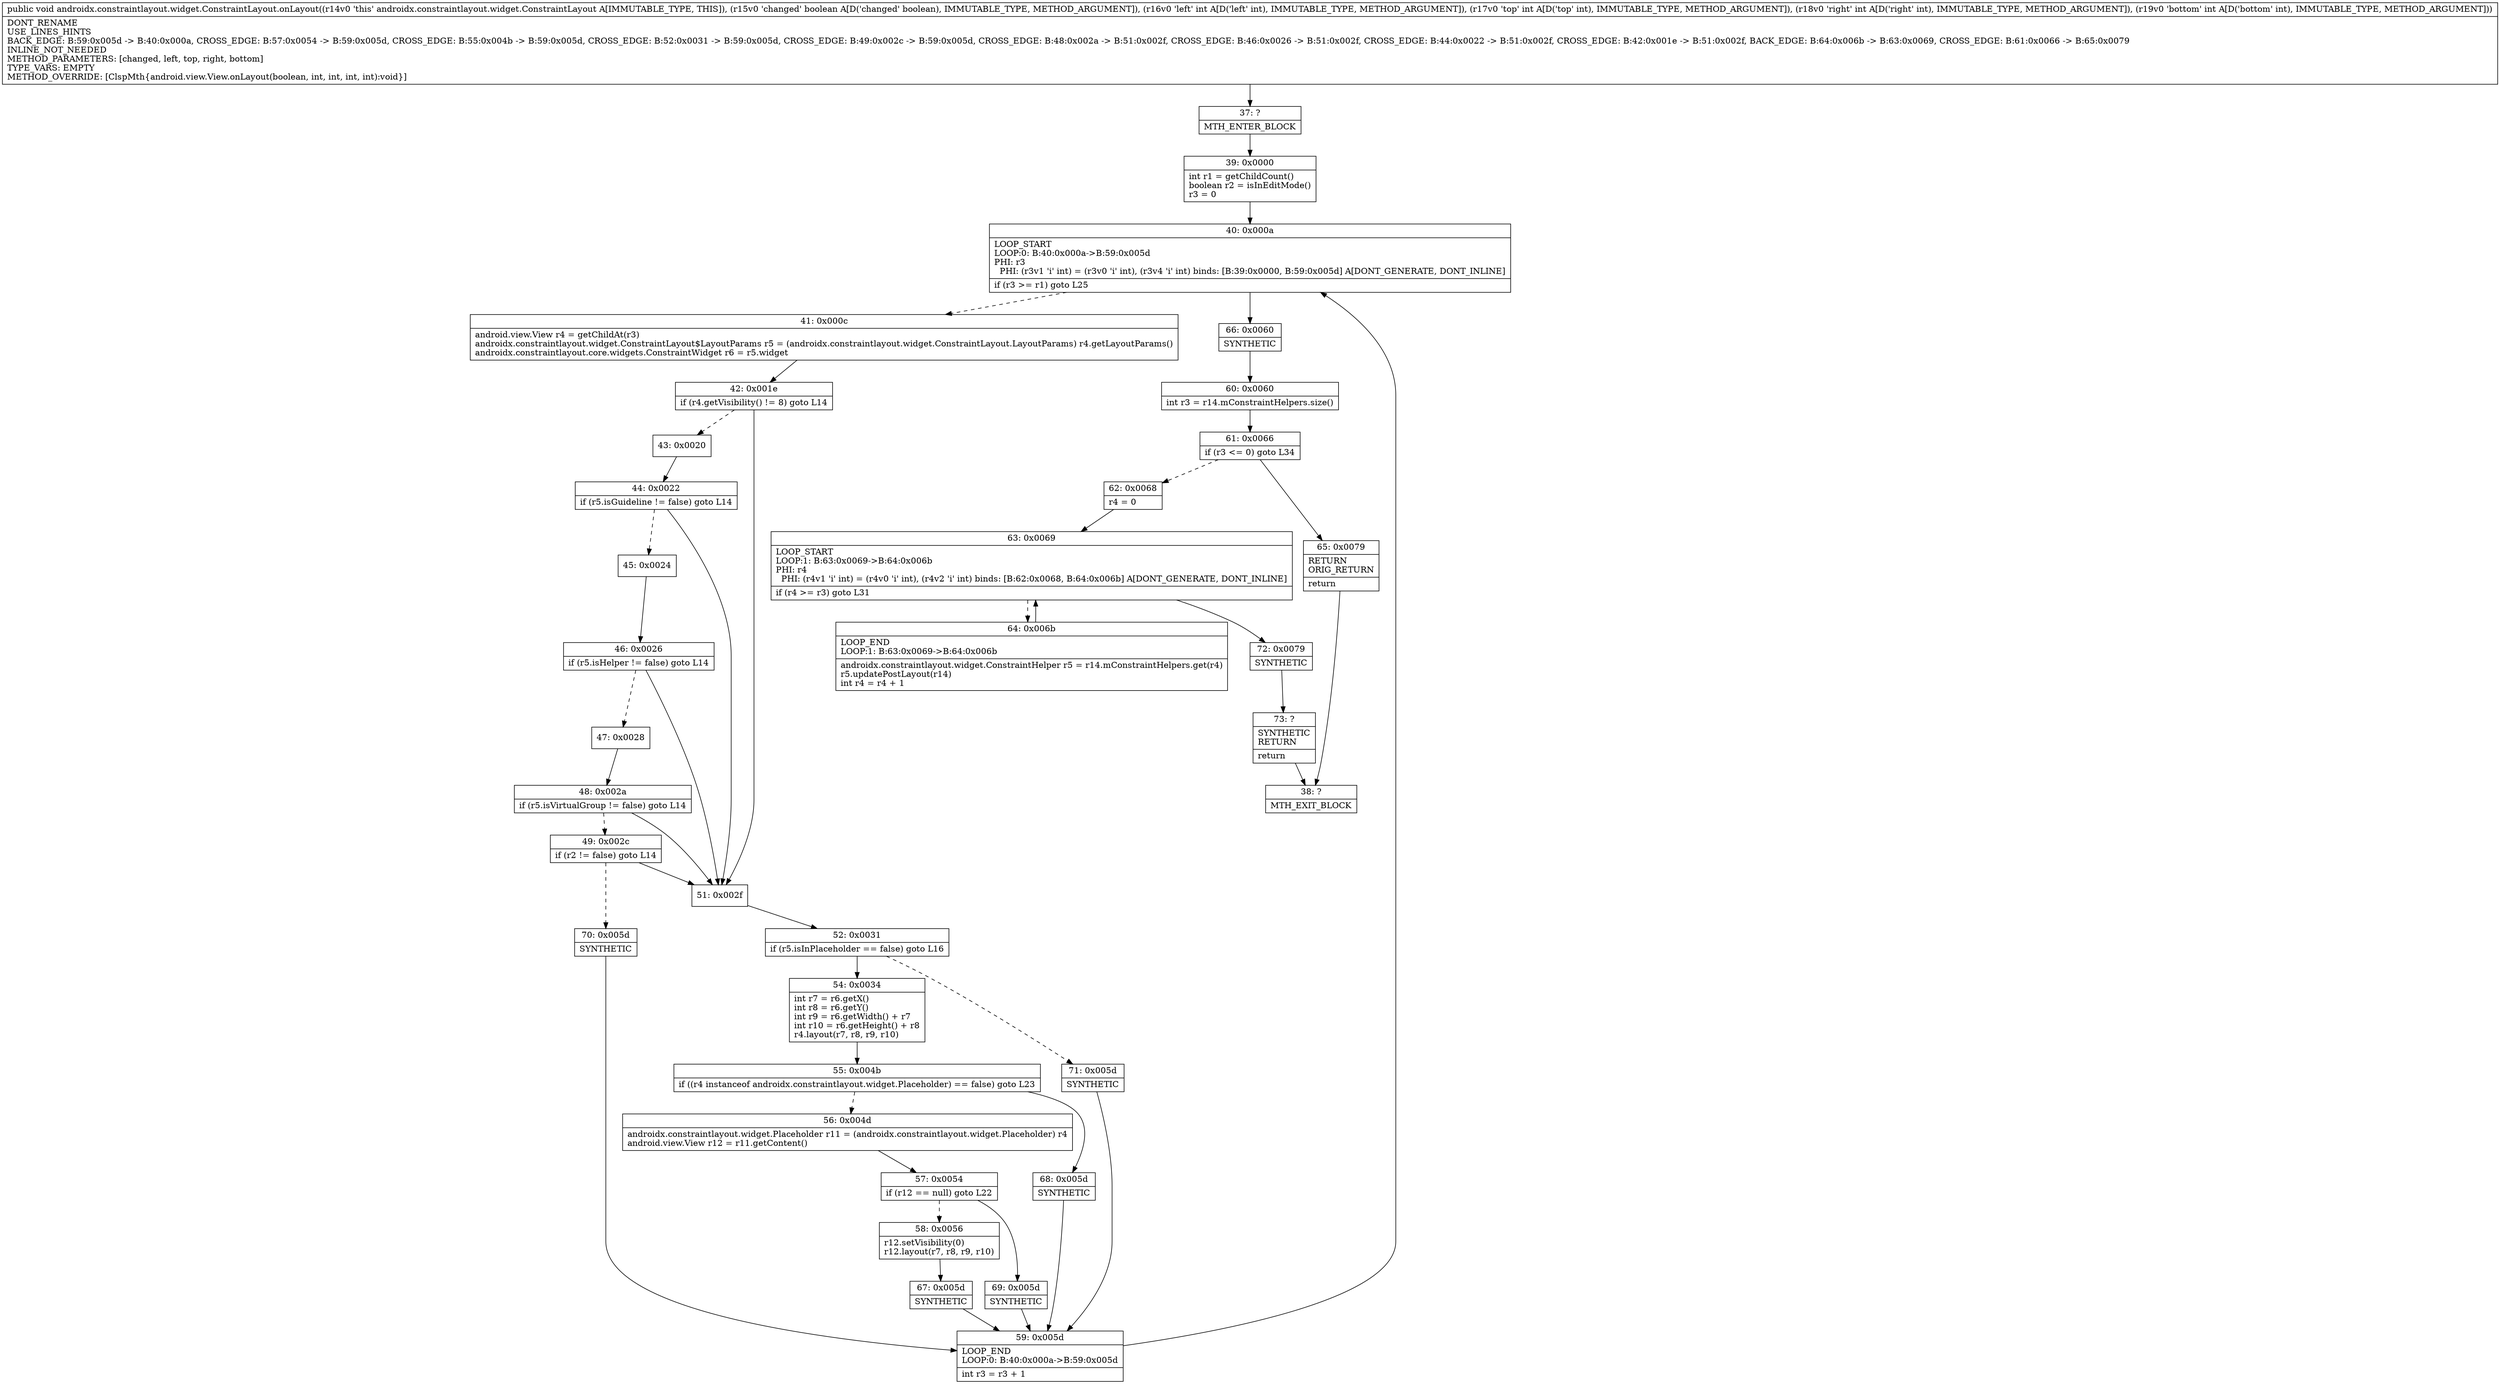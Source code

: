 digraph "CFG forandroidx.constraintlayout.widget.ConstraintLayout.onLayout(ZIIII)V" {
Node_37 [shape=record,label="{37\:\ ?|MTH_ENTER_BLOCK\l}"];
Node_39 [shape=record,label="{39\:\ 0x0000|int r1 = getChildCount()\lboolean r2 = isInEditMode()\lr3 = 0\l}"];
Node_40 [shape=record,label="{40\:\ 0x000a|LOOP_START\lLOOP:0: B:40:0x000a\-\>B:59:0x005d\lPHI: r3 \l  PHI: (r3v1 'i' int) = (r3v0 'i' int), (r3v4 'i' int) binds: [B:39:0x0000, B:59:0x005d] A[DONT_GENERATE, DONT_INLINE]\l|if (r3 \>= r1) goto L25\l}"];
Node_41 [shape=record,label="{41\:\ 0x000c|android.view.View r4 = getChildAt(r3)\landroidx.constraintlayout.widget.ConstraintLayout$LayoutParams r5 = (androidx.constraintlayout.widget.ConstraintLayout.LayoutParams) r4.getLayoutParams()\landroidx.constraintlayout.core.widgets.ConstraintWidget r6 = r5.widget\l}"];
Node_42 [shape=record,label="{42\:\ 0x001e|if (r4.getVisibility() != 8) goto L14\l}"];
Node_43 [shape=record,label="{43\:\ 0x0020}"];
Node_44 [shape=record,label="{44\:\ 0x0022|if (r5.isGuideline != false) goto L14\l}"];
Node_45 [shape=record,label="{45\:\ 0x0024}"];
Node_46 [shape=record,label="{46\:\ 0x0026|if (r5.isHelper != false) goto L14\l}"];
Node_47 [shape=record,label="{47\:\ 0x0028}"];
Node_48 [shape=record,label="{48\:\ 0x002a|if (r5.isVirtualGroup != false) goto L14\l}"];
Node_49 [shape=record,label="{49\:\ 0x002c|if (r2 != false) goto L14\l}"];
Node_70 [shape=record,label="{70\:\ 0x005d|SYNTHETIC\l}"];
Node_59 [shape=record,label="{59\:\ 0x005d|LOOP_END\lLOOP:0: B:40:0x000a\-\>B:59:0x005d\l|int r3 = r3 + 1\l}"];
Node_51 [shape=record,label="{51\:\ 0x002f}"];
Node_52 [shape=record,label="{52\:\ 0x0031|if (r5.isInPlaceholder == false) goto L16\l}"];
Node_54 [shape=record,label="{54\:\ 0x0034|int r7 = r6.getX()\lint r8 = r6.getY()\lint r9 = r6.getWidth() + r7\lint r10 = r6.getHeight() + r8\lr4.layout(r7, r8, r9, r10)\l}"];
Node_55 [shape=record,label="{55\:\ 0x004b|if ((r4 instanceof androidx.constraintlayout.widget.Placeholder) == false) goto L23\l}"];
Node_56 [shape=record,label="{56\:\ 0x004d|androidx.constraintlayout.widget.Placeholder r11 = (androidx.constraintlayout.widget.Placeholder) r4\landroid.view.View r12 = r11.getContent()\l}"];
Node_57 [shape=record,label="{57\:\ 0x0054|if (r12 == null) goto L22\l}"];
Node_58 [shape=record,label="{58\:\ 0x0056|r12.setVisibility(0)\lr12.layout(r7, r8, r9, r10)\l}"];
Node_67 [shape=record,label="{67\:\ 0x005d|SYNTHETIC\l}"];
Node_69 [shape=record,label="{69\:\ 0x005d|SYNTHETIC\l}"];
Node_68 [shape=record,label="{68\:\ 0x005d|SYNTHETIC\l}"];
Node_71 [shape=record,label="{71\:\ 0x005d|SYNTHETIC\l}"];
Node_66 [shape=record,label="{66\:\ 0x0060|SYNTHETIC\l}"];
Node_60 [shape=record,label="{60\:\ 0x0060|int r3 = r14.mConstraintHelpers.size()\l}"];
Node_61 [shape=record,label="{61\:\ 0x0066|if (r3 \<= 0) goto L34\l}"];
Node_62 [shape=record,label="{62\:\ 0x0068|r4 = 0\l}"];
Node_63 [shape=record,label="{63\:\ 0x0069|LOOP_START\lLOOP:1: B:63:0x0069\-\>B:64:0x006b\lPHI: r4 \l  PHI: (r4v1 'i' int) = (r4v0 'i' int), (r4v2 'i' int) binds: [B:62:0x0068, B:64:0x006b] A[DONT_GENERATE, DONT_INLINE]\l|if (r4 \>= r3) goto L31\l}"];
Node_64 [shape=record,label="{64\:\ 0x006b|LOOP_END\lLOOP:1: B:63:0x0069\-\>B:64:0x006b\l|androidx.constraintlayout.widget.ConstraintHelper r5 = r14.mConstraintHelpers.get(r4)\lr5.updatePostLayout(r14)\lint r4 = r4 + 1\l}"];
Node_72 [shape=record,label="{72\:\ 0x0079|SYNTHETIC\l}"];
Node_73 [shape=record,label="{73\:\ ?|SYNTHETIC\lRETURN\l|return\l}"];
Node_38 [shape=record,label="{38\:\ ?|MTH_EXIT_BLOCK\l}"];
Node_65 [shape=record,label="{65\:\ 0x0079|RETURN\lORIG_RETURN\l|return\l}"];
MethodNode[shape=record,label="{public void androidx.constraintlayout.widget.ConstraintLayout.onLayout((r14v0 'this' androidx.constraintlayout.widget.ConstraintLayout A[IMMUTABLE_TYPE, THIS]), (r15v0 'changed' boolean A[D('changed' boolean), IMMUTABLE_TYPE, METHOD_ARGUMENT]), (r16v0 'left' int A[D('left' int), IMMUTABLE_TYPE, METHOD_ARGUMENT]), (r17v0 'top' int A[D('top' int), IMMUTABLE_TYPE, METHOD_ARGUMENT]), (r18v0 'right' int A[D('right' int), IMMUTABLE_TYPE, METHOD_ARGUMENT]), (r19v0 'bottom' int A[D('bottom' int), IMMUTABLE_TYPE, METHOD_ARGUMENT]))  | DONT_RENAME\lUSE_LINES_HINTS\lBACK_EDGE: B:59:0x005d \-\> B:40:0x000a, CROSS_EDGE: B:57:0x0054 \-\> B:59:0x005d, CROSS_EDGE: B:55:0x004b \-\> B:59:0x005d, CROSS_EDGE: B:52:0x0031 \-\> B:59:0x005d, CROSS_EDGE: B:49:0x002c \-\> B:59:0x005d, CROSS_EDGE: B:48:0x002a \-\> B:51:0x002f, CROSS_EDGE: B:46:0x0026 \-\> B:51:0x002f, CROSS_EDGE: B:44:0x0022 \-\> B:51:0x002f, CROSS_EDGE: B:42:0x001e \-\> B:51:0x002f, BACK_EDGE: B:64:0x006b \-\> B:63:0x0069, CROSS_EDGE: B:61:0x0066 \-\> B:65:0x0079\lINLINE_NOT_NEEDED\lMETHOD_PARAMETERS: [changed, left, top, right, bottom]\lTYPE_VARS: EMPTY\lMETHOD_OVERRIDE: [ClspMth\{android.view.View.onLayout(boolean, int, int, int, int):void\}]\l}"];
MethodNode -> Node_37;Node_37 -> Node_39;
Node_39 -> Node_40;
Node_40 -> Node_41[style=dashed];
Node_40 -> Node_66;
Node_41 -> Node_42;
Node_42 -> Node_43[style=dashed];
Node_42 -> Node_51;
Node_43 -> Node_44;
Node_44 -> Node_45[style=dashed];
Node_44 -> Node_51;
Node_45 -> Node_46;
Node_46 -> Node_47[style=dashed];
Node_46 -> Node_51;
Node_47 -> Node_48;
Node_48 -> Node_49[style=dashed];
Node_48 -> Node_51;
Node_49 -> Node_51;
Node_49 -> Node_70[style=dashed];
Node_70 -> Node_59;
Node_59 -> Node_40;
Node_51 -> Node_52;
Node_52 -> Node_54;
Node_52 -> Node_71[style=dashed];
Node_54 -> Node_55;
Node_55 -> Node_56[style=dashed];
Node_55 -> Node_68;
Node_56 -> Node_57;
Node_57 -> Node_58[style=dashed];
Node_57 -> Node_69;
Node_58 -> Node_67;
Node_67 -> Node_59;
Node_69 -> Node_59;
Node_68 -> Node_59;
Node_71 -> Node_59;
Node_66 -> Node_60;
Node_60 -> Node_61;
Node_61 -> Node_62[style=dashed];
Node_61 -> Node_65;
Node_62 -> Node_63;
Node_63 -> Node_64[style=dashed];
Node_63 -> Node_72;
Node_64 -> Node_63;
Node_72 -> Node_73;
Node_73 -> Node_38;
Node_65 -> Node_38;
}

